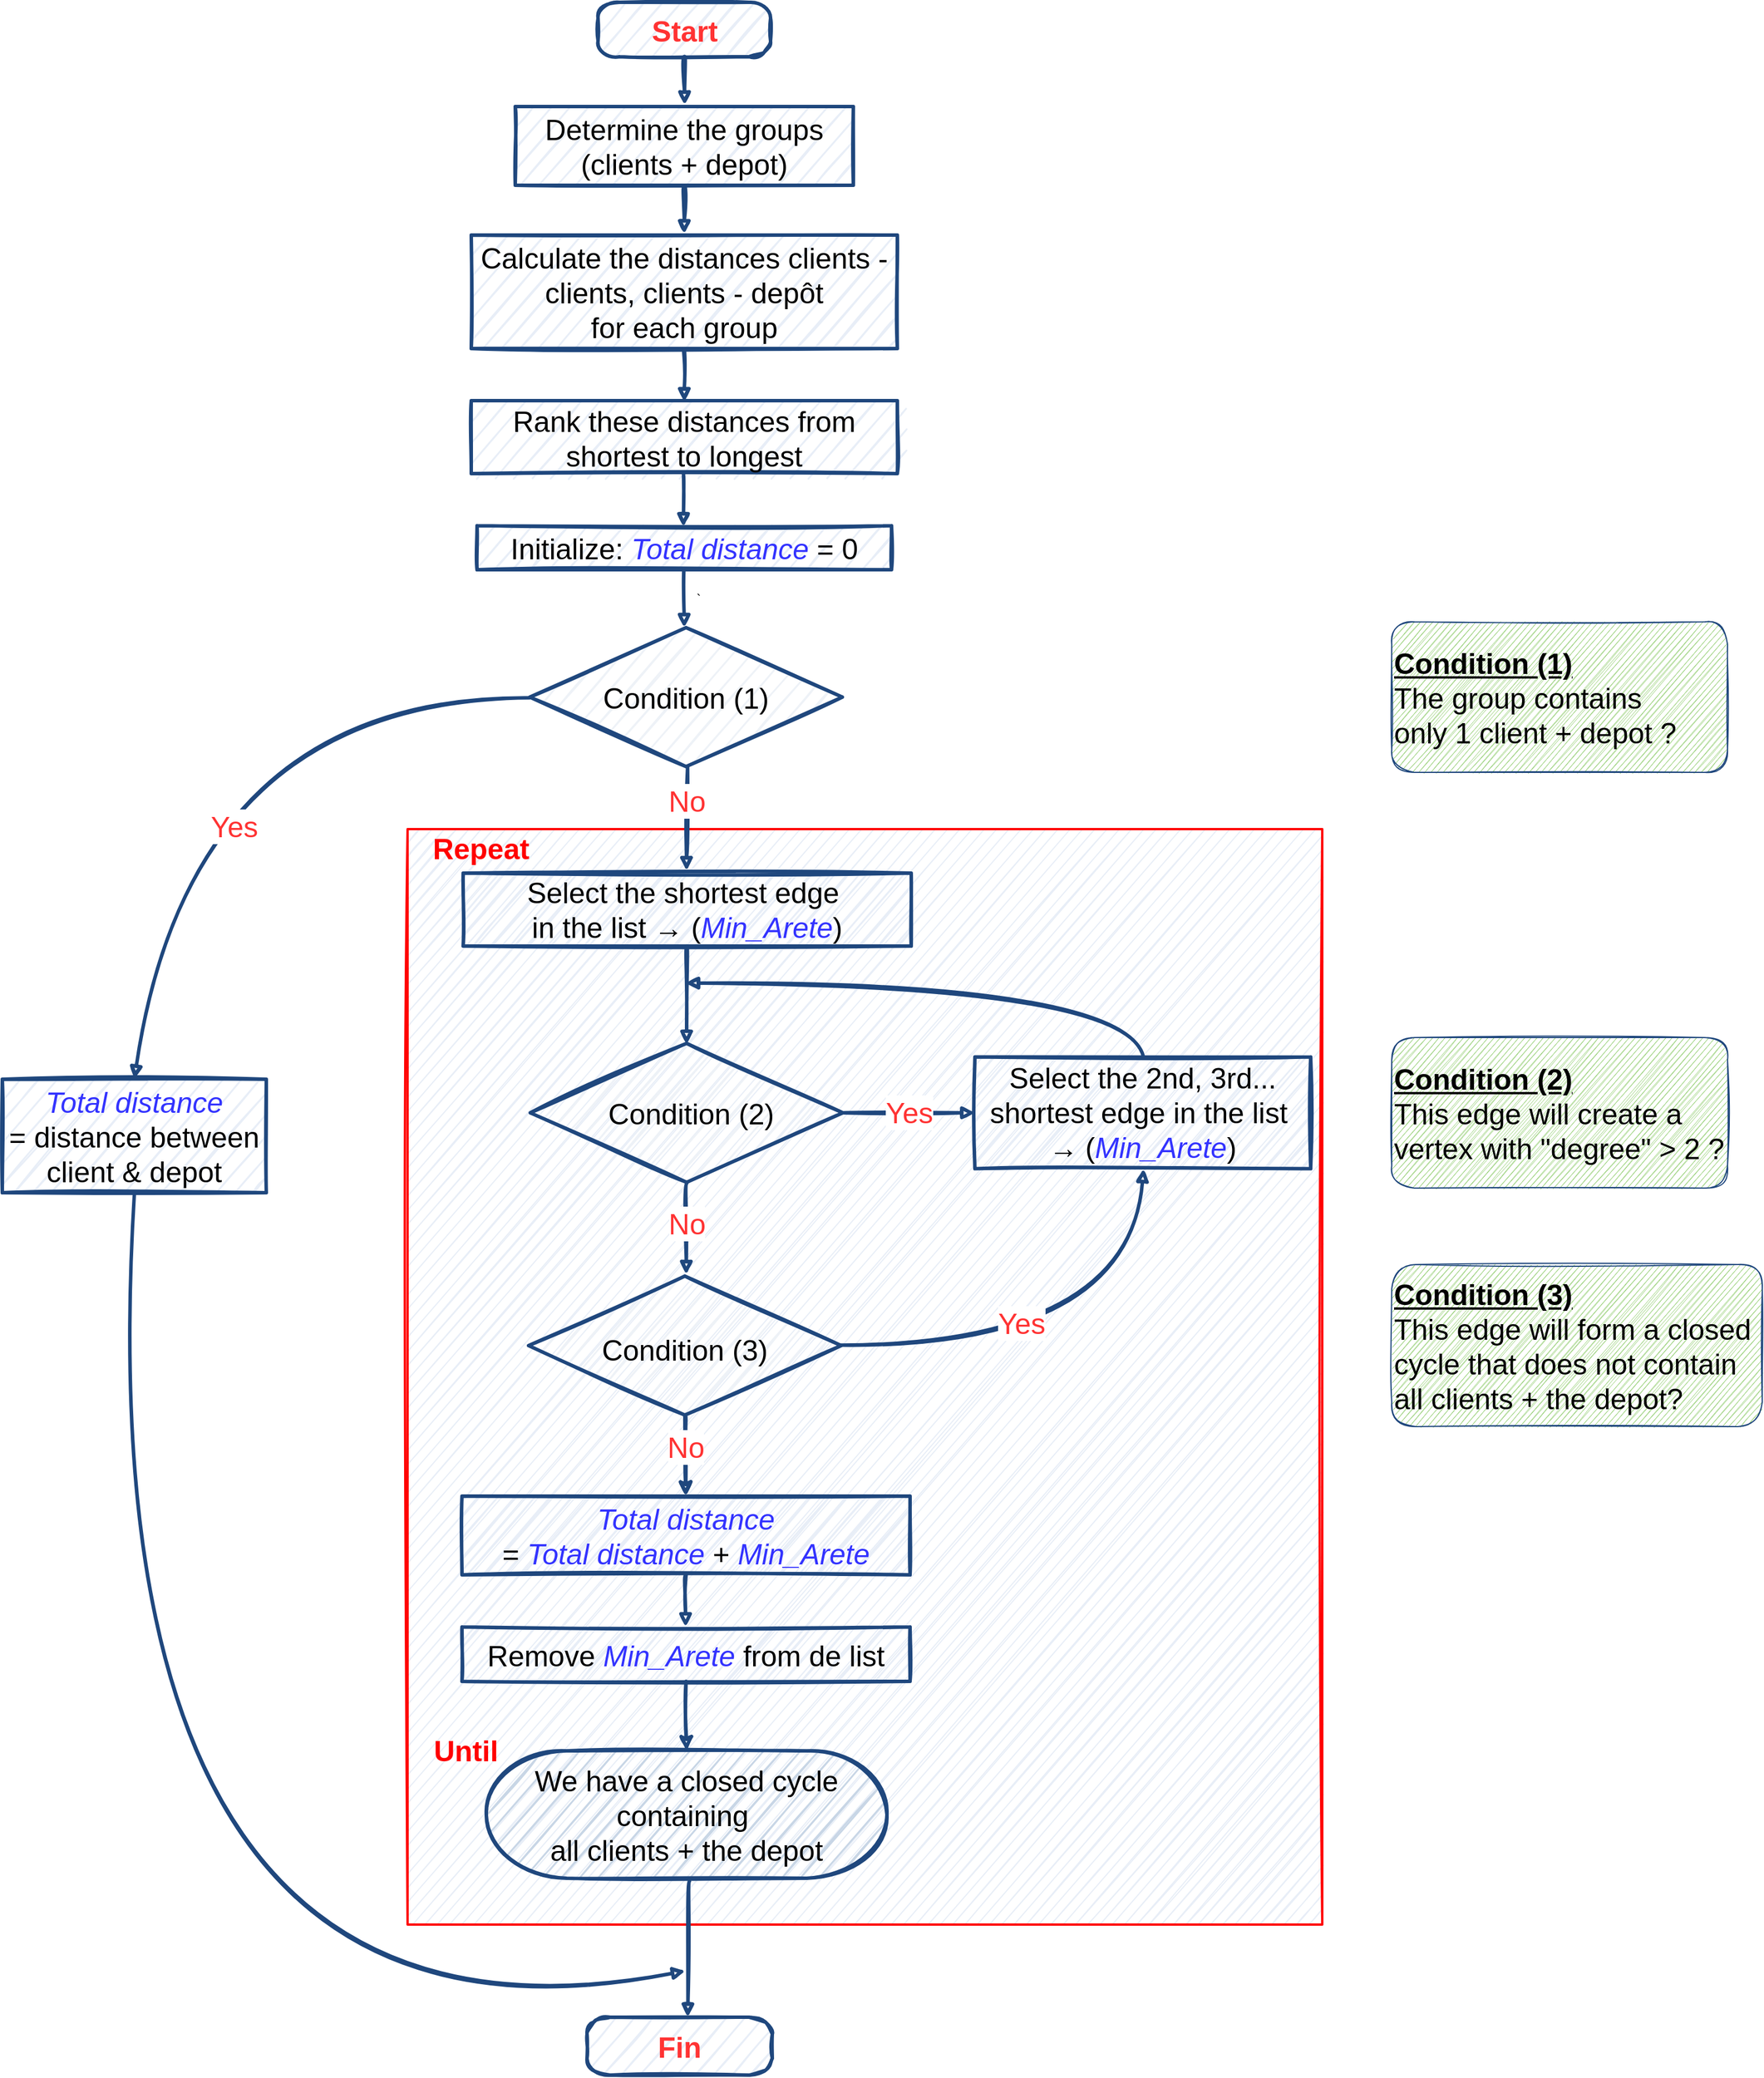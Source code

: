 <mxfile version="15.4.0" type="device"><diagram name="Page-1" id="Page-1"><mxGraphModel dx="2425" dy="911" grid="1" gridSize="10" guides="1" tooltips="1" connect="1" arrows="1" fold="1" page="1" pageScale="1" pageWidth="850" pageHeight="1100" math="0" shadow="0"><root><mxCell id="0"/><mxCell id="1" value="Flowchart" parent="0"/><mxCell id="3" style="vsdxID=37;fillColor=#e8eef7;gradientColor=none;shape=stencil(nZBLDoAgDERP0z3SIyjew0SURgSD+Lu9kMZoXLhwN9O+tukAlrNpJg1SzDH4QW/URgNYgZTkjA4UkwJUgGXng+6DX1zLfmoymdXo17xh5zmRJ6Q42BWCfc2oJfdAr+Yv+AP9Cb7OJ3H/2JG1HNGz/84klThPVCc=);strokeColor=#ff0000;strokeWidth=2;labelBackgroundColor=none;html=1;whiteSpace=wrap;sketch=1;rounded=1;" parent="1" vertex="1"><mxGeometry x="190" y="724" width="790" height="946" as="geometry"/></mxCell><mxCell id="4" value="&lt;font style=&quot;font-size: 25px ; font-family: &amp;#34;arial&amp;#34; ; direction: ltr ; letter-spacing: 0px ; line-height: 120% ; opacity: 1&quot;&gt;&lt;font color=&quot;#ff3333&quot;&gt;&lt;b&gt;Start&lt;/b&gt;&lt;/font&gt;&lt;br&gt;&lt;/font&gt;" style="verticalAlign=middle;align=center;vsdxID=1;fillColor=#e8eef7;gradientColor=none;shape=stencil(vVPJboMwEP0aH7G8iO2c5T+sxoAVF6PBSejfx2TcJkBopUrJbZY3yxv7EbnpG9VpIljvwR31xRx8Q+SWCGHaRoPxwSJyR+SmcqBrcKf2gH6nRuRofbrz2GHAuiKn6Vgk2BcGOGM3f49oBR8hBxHNBZUlwiHiRUGzDEPDtMN3x5xTHgGJGkyfgPPKG9diOoKtglonYVxSWVVPUv1F624Rjgta0+r12WG78lc66YJNOSGzuA97GxXxdPJ/iazc5Q1EVn7DGpGMz5iUlKfTDza/zM+rv57MX3oJxl1qlbEWlfqYn0szhFDWcncF);strokeColor=#1f477d;strokeWidth=3;labelBackgroundColor=none;html=1;whiteSpace=wrap;sketch=1;rounded=1;" parent="1" vertex="1"><mxGeometry x="354.5" y="10" width="149" height="47" as="geometry"/></mxCell><mxCell id="5" value="&lt;font style=&quot;font-size: 25px ; font-family: &amp;#34;arial&amp;#34; ; color: #000000 ; direction: ltr ; letter-spacing: 0px ; line-height: 120% ; opacity: 1&quot;&gt;Determine the groups (clients + depot)&lt;br&gt;&lt;/font&gt;" style="verticalAlign=middle;align=center;vsdxID=2;fillColor=#e8eef7;gradientColor=none;shape=stencil(nZBLDoAgDERP0z3SIyjew0SURgSD+Lu9kMZoXLhwN9O+tukAlrNpJg1SzDH4QW/URgNYgZTkjA4UkwJUgGXng+6DX1zLfmoymdXo17xh5zmRJ6Q42BWCfc2oJfdAr+Yv+AP9Cb7OJ3H/2JG1HNGz/84klThPVCc=);strokeColor=#1f477d;strokeWidth=3;labelBackgroundColor=none;html=1;whiteSpace=wrap;sketch=1;rounded=1;" parent="1" vertex="1"><mxGeometry x="283" y="100" width="292" height="68" as="geometry"/></mxCell><mxCell id="6" value="&lt;font style=&quot;font-size: 25px ; font-family: &amp;#34;arial&amp;#34; ; color: #000000 ; direction: ltr ; letter-spacing: 0px ; line-height: 120% ; opacity: 1&quot;&gt;Calculate the distances      clients - clients, clients - depôt &lt;br&gt;for each group&lt;br&gt;&lt;/font&gt;" style="verticalAlign=middle;align=center;vsdxID=6;fillColor=#e8eef7;gradientColor=none;shape=stencil(nZBLDoAgDERP0z3SIyjew0SURgSD+Lu9kMZoXLhwN9O+tukAlrNpJg1SzDH4QW/URgNYgZTkjA4UkwJUgGXng+6DX1zLfmoymdXo17xh5zmRJ6Q42BWCfc2oJfdAr+Yv+AP9Cb7OJ3H/2JG1HNGz/84klThPVCc=);strokeColor=#1f477d;strokeWidth=3;labelBackgroundColor=none;html=1;whiteSpace=wrap;sketch=1;rounded=1;" parent="1" vertex="1"><mxGeometry x="245" y="211" width="368" height="98" as="geometry"/></mxCell><mxCell id="7" value="&lt;font style=&quot;font-size: 25px ; font-family: &amp;#34;arial&amp;#34; ; color: #000000 ; direction: ltr ; letter-spacing: 0px ; line-height: 120% ; opacity: 1&quot;&gt;Rank these distances from shortest to longest&lt;br&gt;&lt;/font&gt;" style="verticalAlign=middle;align=center;vsdxID=4;fillColor=#E8EEF7;gradientColor=none;shape=stencil(nZBLDoAgDERP0z3SIyjew0SURgSD+Lu9kMZoXLhwN9O+tukAlrNpJg1SzDH4QW/URgNYgZTkjA4UkwJUgGXng+6DX1zLfmoymdXo17xh5zmRJ6Q42BWCfc2oJfdAr+Yv+AP9Cb7OJ3H/2JG1HNGz/84klThPVCc=);strokeColor=#1f477d;strokeWidth=3;labelBackgroundColor=none;html=1;whiteSpace=wrap;sketch=1;rounded=1;" parent="1" vertex="1"><mxGeometry x="245" y="354" width="368" height="63" as="geometry"/></mxCell><mxCell id="8" value="&lt;font style=&quot;font-size: 25px ; font-family: &amp;#34;arial&amp;#34; ; direction: ltr ; letter-spacing: 0px ; line-height: 120% ; opacity: 1&quot;&gt;&lt;font color=&quot;#ff3333&quot;&gt;&lt;b&gt;Fin&lt;/b&gt;&lt;/font&gt;&lt;br&gt;&lt;/font&gt;" style="verticalAlign=middle;align=center;vsdxID=5;fillColor=#E8EEF7;gradientColor=none;shape=stencil(vVPJboMwEP0aH7G8iO2c5T+sxoAVF6PBSejfx2TcJkBopUrJbZY3yxv7EbnpG9VpIljvwR31xRx8Q+SWCGHaRoPxwSJyR+SmcqBrcKf2gH6nRuRofbrz2GHAuiKn6Vgk2BcGOGM3f49oBR8hBxHNBZUlwiHiRUGzDEPDtMN3x5xTHgGJGkyfgPPKG9diOoKtglonYVxSWVVPUv1F624Rjgta0+r12WG78lc66YJNOSGzuA97GxXxdPJ/iazc5Q1EVn7DGpGMz5iUlKfTDza/zM+rv57MX3oJxl1qlbEWlfqYn0szhFDWcncF);strokeColor=#1f477d;strokeWidth=3;labelBackgroundColor=none;html=1;whiteSpace=wrap;sketch=1;rounded=1;" parent="1" vertex="1"><mxGeometry x="345" y="1750" width="160" height="50" as="geometry"/></mxCell><mxCell id="9" value="&lt;font style=&quot;font-size: 25px ; font-family: &amp;#34;arial&amp;#34; ; direction: ltr ; letter-spacing: 0px ; line-height: 120% ; opacity: 1&quot;&gt;Initialize: &lt;i&gt;&lt;font color=&quot;#3333ff&quot;&gt;Total distance&lt;/font&gt;&lt;/i&gt; = 0&lt;br&gt;&lt;/font&gt;" style="verticalAlign=middle;align=center;vsdxID=7;fillColor=#e8eef7;gradientColor=none;shape=stencil(nZBLDoAgDERP0z3SIyjew0SURgSD+Lu9kMZoXLhwN9O+tukAlrNpJg1SzDH4QW/URgNYgZTkjA4UkwJUgGXng+6DX1zLfmoymdXo17xh5zmRJ6Q42BWCfc2oJfdAr+Yv+AP9Cb7OJ3H/2JG1HNGz/84klThPVCc=);strokeColor=#1f477d;strokeWidth=3;labelBackgroundColor=none;html=1;whiteSpace=wrap;sketch=1;rounded=1;" parent="1" vertex="1"><mxGeometry x="250" y="462" width="358" height="38" as="geometry"/></mxCell><mxCell id="10" style="vsdxID=8;fillColor=#eef2f7;gradientColor=none;shape=stencil(UzV2Ls5ILEhVNTIoLinKz04tz0wpyVA1dlE1MsrMy0gtyiwBslSNXVWNndPyi1LTi/JL81Ig/IJEkEoQKze/DGRCBUSfAUiHkUElhGcK4bpBVOZk5iGpNEVVikeloQHZpsK0YlWLz1QgA+HFtMycHEgIIcujBwlQCBKcxq4A);strokeColor=#1f477d;strokeWidth=3;spacingTop=-1;spacingBottom=-1;spacingLeft=-1;spacingRight=-1;labelBackgroundColor=none;html=1;whiteSpace=wrap;sketch=1;rounded=1;" parent="1" vertex="1"><mxGeometry x="295.5" y="550" width="270" height="120" as="geometry"/></mxCell><mxCell id="11" value="&lt;p style=&quot;align:center;margin-left:0;margin-right:0;margin-top:0px;margin-bottom:0px;text-indent:0;valign:middle;direction:ltr;&quot;&gt;&lt;font style=&quot;font-size:25px;font-family:Arial;color:#000000;direction:ltr;letter-spacing:0px;line-height:120%;opacity:1&quot;&gt;Condition (1)&lt;/font&gt;&lt;font style=&quot;font-size:11px;font-family:Arial;color:#000000;direction:ltr;letter-spacing:0px;line-height:120%;opacity:1&quot;&gt;&lt;br/&gt;&lt;/font&gt;&lt;/p&gt;" style="text;vsdxID=8;fillColor=none;gradientColor=none;strokeColor=none;strokeWidth=3;spacingTop=-1;spacingBottom=-1;spacingLeft=-1;spacingRight=-1;labelBackgroundColor=none;html=1;whiteSpace=wrap;verticalAlign=middle;align=center;;html=1;sketch=1;rounded=1;" parent="10" vertex="1"><mxGeometry x="8.47" y="5.49" width="253.07" height="109.01" as="geometry"/></mxCell><mxCell id="12" value="&lt;p style=&quot;margin-left: 0 ; margin-right: 0 ; margin-top: 0px ; margin-bottom: 0px ; text-indent: 0 ; direction: ltr&quot;&gt;&lt;font style=&quot;font-size: 25px ; font-family: &amp;#34;arial&amp;#34; ; color: #000000 ; direction: ltr ; letter-spacing: 0px ; line-height: 120% ; opacity: 1&quot;&gt;Select the shortest edge&amp;nbsp;&lt;/font&gt;&lt;/p&gt;&lt;p style=&quot;margin-left: 0 ; margin-right: 0 ; margin-top: 0px ; margin-bottom: 0px ; text-indent: 0 ; direction: ltr&quot;&gt;&lt;font style=&quot;font-size: 25px ; font-family: &amp;#34;arial&amp;#34; ; color: #000000 ; direction: ltr ; letter-spacing: 0px ; line-height: 120% ; opacity: 1&quot;&gt;in the list&amp;nbsp;&lt;/font&gt;&lt;font style=&quot;font-size: 25px ; font-family: &amp;#34;times new roman&amp;#34; ; color: #000000 ; direction: ltr ; letter-spacing: 0px ; line-height: 120% ; opacity: 1&quot;&gt;→&lt;/font&gt;&lt;font style=&quot;font-size: 25px ; font-family: &amp;#34;arial&amp;#34; ; direction: ltr ; letter-spacing: 0px ; line-height: 120% ; opacity: 1&quot;&gt; (&lt;i&gt;&lt;font color=&quot;#3333ff&quot;&gt;Min_Arete&lt;/font&gt;&lt;/i&gt;)&lt;br&gt;&lt;/font&gt;&lt;/p&gt;" style="verticalAlign=middle;align=center;vsdxID=9;fillColor=#e8eef7;gradientColor=none;shape=stencil(nZBLDoAgDERP0z3SIyjew0SURgSD+Lu9kMZoXLhwN9O+tukAlrNpJg1SzDH4QW/URgNYgZTkjA4UkwJUgGXng+6DX1zLfmoymdXo17xh5zmRJ6Q42BWCfc2oJfdAr+Yv+AP9Cb7OJ3H/2JG1HNGz/84klThPVCc=);strokeColor=#1f477d;strokeWidth=3;labelBackgroundColor=none;html=1;whiteSpace=wrap;sketch=1;rounded=1;" parent="1" vertex="1"><mxGeometry x="238" y="762" width="387" height="63" as="geometry"/></mxCell><mxCell id="13" value="&lt;font style=&quot;font-size: 25px ; font-family: &amp;#34;arial&amp;#34; ; direction: ltr ; letter-spacing: 0px ; line-height: 120% ; opacity: 1&quot;&gt;&lt;i&gt;&lt;font color=&quot;#3333ff&quot;&gt;Total distance&lt;/font&gt;&lt;/i&gt;&lt;br&gt;= distance between&lt;br&gt;client &amp;amp; depot&lt;br&gt;&lt;/font&gt;" style="verticalAlign=middle;align=center;vsdxID=11;fillColor=#e8eef7;gradientColor=none;shape=stencil(nZBLDoAgDERP0z3SIyjew0SURgSD+Lu9kMZoXLhwN9O+tukAlrNpJg1SzDH4QW/URgNYgZTkjA4UkwJUgGXng+6DX1zLfmoymdXo17xh5zmRJ6Q42BWCfc2oJfdAr+Yv+AP9Cb7OJ3H/2JG1HNGz/84klThPVCc=);strokeColor=#1f477d;strokeWidth=3;labelBackgroundColor=none;html=1;whiteSpace=wrap;sketch=1;rounded=1;" parent="1" vertex="1"><mxGeometry x="-160" y="940" width="228" height="98" as="geometry"/></mxCell><mxCell id="18" value="&lt;font style=&quot;font-size: 25px ; font-family: &amp;#34;arial&amp;#34; ; direction: ltr ; letter-spacing: 0px ; line-height: 120% ; opacity: 1&quot;&gt;&lt;font color=&quot;#3333ff&quot;&gt;&lt;i&gt;Total distance&lt;/i&gt;&lt;/font&gt;&lt;br&gt;= &lt;font color=&quot;#3333ff&quot;&gt;&lt;i&gt;Total distance&lt;/i&gt;&lt;/font&gt;&amp;nbsp;+ &lt;font color=&quot;#3333ff&quot;&gt;&lt;i&gt;Min_Arete&lt;/i&gt;&lt;/font&gt;&lt;br&gt;&lt;/font&gt;" style="verticalAlign=middle;align=center;vsdxID=14;fillColor=#e8eef7;gradientColor=none;shape=stencil(nZBLDoAgDERP0z3SIyjew0SURgSD+Lu9kMZoXLhwN9O+tukAlrNpJg1SzDH4QW/URgNYgZTkjA4UkwJUgGXng+6DX1zLfmoymdXo17xh5zmRJ6Q42BWCfc2oJfdAr+Yv+AP9Cb7OJ3H/2JG1HNGz/84klThPVCc=);strokeColor=#1f477d;strokeWidth=3;labelBackgroundColor=none;html=1;whiteSpace=wrap;sketch=1;rounded=1;" parent="1" vertex="1"><mxGeometry x="237" y="1300" width="387" height="68" as="geometry"/></mxCell><mxCell id="19" value="&lt;font style=&quot;direction: ltr ; line-height: 120% ; opacity: 1 ; font-size: 25px&quot; face=&quot;arial&quot;&gt;&lt;div&gt;We have a closed cycle containing&amp;nbsp;&lt;/div&gt;&lt;div&gt;all clients&amp;nbsp;&lt;span&gt;+ the depot&lt;/span&gt;&lt;/div&gt;&lt;/font&gt;" style="verticalAlign=middle;align=center;vsdxID=15;fillColor=#c8d6e6;gradientColor=none;shape=stencil(tVLRDsIgDPwaHkkQYuL7nP9BXLc1IiwF3fb3Qphxm9MHE996ves1R2Gq8K3ugEnhA7kL9FiFlqkjkxJtC4QhVkyVTBW1I2jI3WyVcaeTMlVXd08OQ56TIo1IMWa4ExmfstagnWkPX7WazpGjlS9N4v2Et62eJNcDek4u6IDOLjijqQEel/Da6GZB+R6ge2tvRpBbe38J8OHd/hIhFq/z1WhMvv6cX587tvJXUeUD);strokeColor=#1f477d;strokeWidth=3;spacingTop=-1;spacingBottom=-1;spacingLeft=-1;spacingRight=-1;labelBackgroundColor=none;html=1;whiteSpace=wrap;sketch=1;rounded=1;" parent="1" vertex="1"><mxGeometry x="258" y="1520" width="346" height="110" as="geometry"/></mxCell><mxCell id="20" value="&lt;p style=&quot;margin-left: 0 ; margin-right: 0 ; margin-top: 0px ; margin-bottom: 0px ; text-indent: 0 ; direction: ltr&quot;&gt;&lt;font style=&quot;font-size: 25px ; font-family: &amp;#34;arial&amp;#34; ; color: #000000 ; direction: ltr ; letter-spacing: 0px ; line-height: 120% ; opacity: 1&quot;&gt;Select the 2nd, 3rd... shortest edge in the list&amp;nbsp;&lt;/font&gt;&lt;/p&gt;&lt;p style=&quot;margin-left: 0 ; margin-right: 0 ; margin-top: 0px ; margin-bottom: 0px ; text-indent: 0 ; direction: ltr&quot;&gt;&lt;font style=&quot;font-size: 25px ; font-family: &amp;#34;times new roman&amp;#34; ; color: #000000 ; direction: ltr ; letter-spacing: 0px ; line-height: 120% ; opacity: 1&quot;&gt;→ &lt;/font&gt;&lt;font style=&quot;font-size: 25px ; font-family: &amp;#34;arial&amp;#34; ; color: #000000 ; direction: ltr ; letter-spacing: 0px ; line-height: 120% ; opacity: 1&quot;&gt;(&lt;/font&gt;&lt;font style=&quot;font-size: 25px ; font-family: &amp;#34;arial&amp;#34; ; direction: ltr ; letter-spacing: 0px ; line-height: 120% ; opacity: 1&quot; color=&quot;#3333ff&quot;&gt;&lt;i&gt;Min_Arete&lt;/i&gt;&lt;/font&gt;&lt;font style=&quot;font-size: 25px ; font-family: &amp;#34;arial&amp;#34; ; color: #000000 ; direction: ltr ; letter-spacing: 0px ; line-height: 120% ; opacity: 1&quot;&gt;)&lt;br&gt;&lt;/font&gt;&lt;/p&gt;" style="verticalAlign=middle;align=center;vsdxID=16;fillColor=#e8eef7;gradientColor=none;shape=stencil(nZBLDoAgDERP0z3SIyjew0SURgSD+Lu9kMZoXLhwN9O+tukAlrNpJg1SzDH4QW/URgNYgZTkjA4UkwJUgGXng+6DX1zLfmoymdXo17xh5zmRJ6Q42BWCfc2oJfdAr+Yv+AP9Cb7OJ3H/2JG1HNGz/84klThPVCc=);strokeColor=#1f477d;strokeWidth=3;labelBackgroundColor=none;html=1;whiteSpace=wrap;sketch=1;rounded=1;" parent="1" vertex="1"><mxGeometry x="680" y="920.75" width="290" height="96.5" as="geometry"/></mxCell><mxCell id="tVtexayBFPGuS9CjCAJ--62" value="" style="edgeStyle=orthogonalEdgeStyle;orthogonalLoop=1;jettySize=auto;html=1;strokeWidth=3;strokeColor=#1F477D;sketch=1;curved=1;" edge="1" parent="1" source="21" target="19"><mxGeometry relative="1" as="geometry"/></mxCell><mxCell id="21" value="&lt;p style=&quot;margin-left: 0 ; margin-right: 0 ; margin-top: 0px ; margin-bottom: 0px ; text-indent: 0 ; direction: ltr&quot;&gt;&lt;font style=&quot;font-size: 25px ; font-family: &amp;#34;arial&amp;#34; ; direction: ltr ; letter-spacing: 0px ; line-height: 120% ; opacity: 1&quot;&gt;Remove &lt;i&gt;&lt;font color=&quot;#3333ff&quot;&gt;Min_Arete&lt;/font&gt;&lt;/i&gt; from de list&lt;br&gt;&lt;/font&gt;&lt;/p&gt;" style="verticalAlign=middle;align=center;vsdxID=34;fillColor=#e8eef7;gradientColor=none;shape=stencil(nZBLDoAgDERP0z3SIyjew0SURgSD+Lu9kMZoXLhwN9O+tukAlrNpJg1SzDH4QW/URgNYgZTkjA4UkwJUgGXng+6DX1zLfmoymdXo17xh5zmRJ6Q42BWCfc2oJfdAr+Yv+AP9Cb7OJ3H/2JG1HNGz/84klThPVCc=);strokeColor=#1f477d;strokeWidth=3;labelBackgroundColor=none;html=1;whiteSpace=wrap;sketch=1;rounded=1;" parent="1" vertex="1"><mxGeometry x="237" y="1413" width="387" height="47" as="geometry"/></mxCell><mxCell id="22" value="&lt;font style=&quot;font-size:25px;font-family:Arial;color:#ff0000;direction:ltr;letter-spacing:0px;line-height:120%;opacity:1&quot;&gt;&lt;b&gt;Repeat&lt;br/&gt;&lt;/b&gt;&lt;/font&gt;" style="verticalAlign=middle;align=center;vsdxID=38;fillColor=none;gradientColor=none;shape=stencil(nZBLDoAgDERP0z3SIyjew0SURgSD+Lu9kMZoXLhwN9O+tukAlrNpJg1SzDH4QW/URgNYgZTkjA4UkwJUgGXng+6DX1zLfmoymdXo17xh5zmRJ6Q42BWCfc2oJfdAr+Yv+AP9Cb7OJ3H/2JG1HNGz/84klThPVCc=);strokeColor=none;labelBackgroundColor=none;html=1;whiteSpace=wrap;sketch=1;rounded=1;" parent="1" vertex="1"><mxGeometry x="190" y="724" width="127" height="31" as="geometry"/></mxCell><mxCell id="23" value="&lt;p style=&quot;align:center;margin-left:0;margin-right:0;margin-top:0px;margin-bottom:0px;text-indent:0;valign:middle;direction:ltr;&quot;&gt;&lt;font style=&quot;font-size:25px;font-family:Arial;color:#ff0000;direction:ltr;letter-spacing:0px;line-height:120%;opacity:1&quot;&gt;&lt;b&gt;Until&lt;/b&gt;&lt;/font&gt;&lt;font style=&quot;font-size:16px;font-family:Arial;color:#000000;direction:ltr;letter-spacing:0px;line-height:120%;opacity:1&quot;&gt;&lt;br/&gt;&lt;/font&gt;&lt;/p&gt;" style="verticalAlign=middle;align=center;vsdxID=39;fillColor=none;gradientColor=none;shape=stencil(nZBLDoAgDERP0z3SIyjew0SURgSD+Lu9kMZoXLhwN9O+tukAlrNpJg1SzDH4QW/URgNYgZTkjA4UkwJUgGXng+6DX1zLfmoymdXo17xh5zmRJ6Q42BWCfc2oJfdAr+Yv+AP9Cb7OJ3H/2JG1HNGz/84klThPVCc=);strokeColor=none;labelBackgroundColor=none;html=1;whiteSpace=wrap;sketch=1;rounded=1;" parent="1" vertex="1"><mxGeometry x="190" y="1500" width="101" height="38" as="geometry"/></mxCell><mxCell id="37" style="vsdxID=31;edgeStyle=none;startArrow=none;endArrow=block;startSize=5;endSize=5;strokeWidth=3;strokeColor=#1f477d;spacingTop=0;spacingBottom=0;spacingLeft=0;spacingRight=0;verticalAlign=middle;html=1;labelBackgroundColor=#ffffff;exitX=0.502;exitY=0;exitDx=0;exitDy=0;exitPerimeter=0;sketch=1;curved=1;" parent="1" source="20" edge="1"><mxGeometry relative="1" as="geometry"><mxPoint x="-1" as="offset"/><Array as="points"><mxPoint x="814" y="857"/></Array><mxPoint x="430" y="857" as="targetPoint"/></mxGeometry></mxCell><mxCell id="44" style="vsdxID=24;edgeStyle=none;startArrow=none;endArrow=block;startSize=5;endSize=5;strokeWidth=3;strokeColor=#1f477d;spacingTop=0;spacingBottom=0;spacingLeft=0;spacingRight=0;verticalAlign=middle;html=1;labelBackgroundColor=#ffffff;exitX=0.5;exitY=1.016;exitDx=0;exitDy=0;exitPerimeter=0;sketch=1;curved=1;" parent="1" source="13" edge="1"><mxGeometry relative="1" as="geometry"><mxPoint y="-1" as="offset"/><Array as="points"><mxPoint x="-90" y="1810"/></Array><mxPoint x="430" y="1710" as="targetPoint"/></mxGeometry></mxCell><mxCell id="48" value="&lt;font style=&quot;font-size: 25px ; font-family: &amp;#34;arial&amp;#34; ; direction: ltr ; letter-spacing: 0px ; line-height: 120% ; opacity: 1&quot;&gt;&lt;font color=&quot;#ff3333&quot;&gt;Yes&lt;/font&gt;&lt;br&gt;&lt;/font&gt;" style="vsdxID=30;edgeStyle=none;startArrow=none;endArrow=block;startSize=5;endSize=5;strokeWidth=3;strokeColor=#1f477d;spacingTop=0;spacingBottom=0;spacingLeft=0;spacingRight=0;verticalAlign=middle;html=1;labelBackgroundColor=#ffffff;align=center;exitX=1;exitY=0.5;exitDx=0;exitDy=0;sketch=1;curved=1;" parent="1" source="tVtexayBFPGuS9CjCAJ--57" target="20" edge="1"><mxGeometry relative="1" as="geometry"><mxPoint y="-1" as="offset"/><Array as="points"><mxPoint x="590" y="969"/></Array><mxPoint x="536" y="1123" as="sourcePoint"/><mxPoint x="590" y="1103" as="targetPoint"/></mxGeometry></mxCell><mxCell id="tVtexayBFPGuS9CjCAJ--54" style="vsdxID=19;edgeStyle=none;startArrow=none;endArrow=block;startSize=5;endSize=5;strokeWidth=3;strokeColor=#1f477d;spacingTop=0;spacingBottom=0;spacingLeft=0;spacingRight=0;verticalAlign=middle;html=1;labelBackgroundColor=#ffffff;entryX=0.5;entryY=0;entryDx=0;entryDy=0;entryPerimeter=0;sketch=1;curved=1;" edge="1" parent="1"><mxGeometry relative="1" as="geometry"><mxPoint x="12" as="offset"/><Array as="points"/><mxPoint x="428.33" y="418" as="sourcePoint"/><mxPoint x="428.33" y="463" as="targetPoint"/></mxGeometry></mxCell><mxCell id="tVtexayBFPGuS9CjCAJ--55" value="`" style="vsdxID=19;edgeStyle=none;startArrow=none;endArrow=block;startSize=5;endSize=5;strokeWidth=3;strokeColor=#1f477d;spacingTop=0;spacingBottom=0;spacingLeft=0;spacingRight=0;verticalAlign=middle;html=1;labelBackgroundColor=#ffffff;exitX=0.5;exitY=1;exitDx=0;exitDy=0;exitPerimeter=0;sketch=1;curved=1;" edge="1" parent="1"><mxGeometry relative="1" as="geometry"><mxPoint x="12" as="offset"/><Array as="points"/><mxPoint x="428.83" y="500" as="sourcePoint"/><mxPoint x="428.91" y="550" as="targetPoint"/></mxGeometry></mxCell><mxCell id="49" value="&lt;p style=&quot;margin-left: 0 ; margin-right: 0 ; margin-top: 0px ; margin-bottom: 0px ; text-indent: 0 ; direction: ltr&quot;&gt;&lt;font style=&quot;font-size: 25px ; font-family: &amp;#34;arial&amp;#34; ; direction: ltr ; letter-spacing: 0px ; line-height: 120% ; opacity: 1&quot; color=&quot;#ff3333&quot;&gt;No&lt;/font&gt;&lt;font style=&quot;font-size: 11px ; font-family: &amp;#34;arial&amp;#34; ; color: #000000 ; direction: ltr ; letter-spacing: 0px ; line-height: 120% ; opacity: 1&quot;&gt;&lt;br&gt;&lt;/font&gt;&lt;/p&gt;" style="vsdxID=23;edgeStyle=none;startArrow=none;endArrow=block;startSize=5;endSize=5;strokeWidth=3;strokeColor=#1f477d;spacingTop=0;spacingBottom=0;spacingLeft=0;spacingRight=0;verticalAlign=middle;html=1;labelBackgroundColor=#ffffff;align=center;exitX=0.498;exitY=1.011;exitDx=0;exitDy=0;exitPerimeter=0;sketch=1;curved=1;" parent="1" edge="1"><mxGeometry x="-0.333" relative="1" as="geometry"><mxPoint y="-1" as="offset"/><Array as="points"><mxPoint x="430.83" y="739"/></Array><mxPoint x="431.85" y="670" as="sourcePoint"/><mxPoint x="431" y="760" as="targetPoint"/></mxGeometry></mxCell><mxCell id="tVtexayBFPGuS9CjCAJ--56" style="vsdxID=8;fillColor=#eef2f7;gradientColor=none;shape=stencil(UzV2Ls5ILEhVNTIoLinKz04tz0wpyVA1dlE1MsrMy0gtyiwBslSNXVWNndPyi1LTi/JL81Ig/IJEkEoQKze/DGRCBUSfAUiHkUElhGcK4bpBVOZk5iGpNEVVikeloQHZpsK0YlWLz1QgA+HFtMycHEgIIcujBwlQCBKcxq4A);strokeColor=#1f477d;strokeWidth=3;spacingTop=-1;spacingBottom=-1;spacingLeft=-1;spacingRight=-1;labelBackgroundColor=none;html=1;whiteSpace=wrap;sketch=1;rounded=1;" vertex="1" parent="1"><mxGeometry x="296" y="909" width="270" height="120" as="geometry"/></mxCell><mxCell id="tVtexayBFPGuS9CjCAJ--57" value="&lt;p style=&quot;margin-left: 0 ; margin-right: 0 ; margin-top: 0px ; margin-bottom: 0px ; text-indent: 0 ; direction: ltr&quot;&gt;&lt;font style=&quot;font-size: 25px ; font-family: &amp;#34;arial&amp;#34; ; color: #000000 ; direction: ltr ; letter-spacing: 0px ; line-height: 120% ; opacity: 1&quot;&gt;Condition (2)&lt;/font&gt;&lt;font style=&quot;font-size: 11px ; font-family: &amp;#34;arial&amp;#34; ; color: #000000 ; direction: ltr ; letter-spacing: 0px ; line-height: 120% ; opacity: 1&quot;&gt;&lt;br&gt;&lt;/font&gt;&lt;/p&gt;" style="text;vsdxID=8;fillColor=none;gradientColor=none;strokeColor=none;strokeWidth=3;spacingTop=-1;spacingBottom=-1;spacingLeft=-1;spacingRight=-1;labelBackgroundColor=none;html=1;whiteSpace=wrap;verticalAlign=middle;align=center;;html=1;sketch=1;rounded=1;" vertex="1" parent="tVtexayBFPGuS9CjCAJ--56"><mxGeometry x="8.47" y="5.49" width="261.53" height="109.01" as="geometry"/></mxCell><mxCell id="tVtexayBFPGuS9CjCAJ--58" style="vsdxID=8;fillColor=#eef2f7;gradientColor=none;shape=stencil(UzV2Ls5ILEhVNTIoLinKz04tz0wpyVA1dlE1MsrMy0gtyiwBslSNXVWNndPyi1LTi/JL81Ig/IJEkEoQKze/DGRCBUSfAUiHkUElhGcK4bpBVOZk5iGpNEVVikeloQHZpsK0YlWLz1QgA+HFtMycHEgIIcujBwlQCBKcxq4A);strokeColor=#1f477d;strokeWidth=3;spacingTop=-1;spacingBottom=-1;spacingLeft=-1;spacingRight=-1;labelBackgroundColor=none;html=1;whiteSpace=wrap;sketch=1;rounded=1;" vertex="1" parent="1"><mxGeometry x="294.5" y="1110" width="270" height="120" as="geometry"/></mxCell><mxCell id="tVtexayBFPGuS9CjCAJ--59" value="&lt;p style=&quot;margin-left: 0 ; margin-right: 0 ; margin-top: 0px ; margin-bottom: 0px ; text-indent: 0 ; direction: ltr&quot;&gt;&lt;font style=&quot;font-size: 25px ; font-family: &amp;#34;arial&amp;#34; ; color: #000000 ; direction: ltr ; letter-spacing: 0px ; line-height: 120% ; opacity: 1&quot;&gt;Condition (3)&lt;/font&gt;&lt;font style=&quot;font-size: 11px ; font-family: &amp;#34;arial&amp;#34; ; color: #000000 ; direction: ltr ; letter-spacing: 0px ; line-height: 120% ; opacity: 1&quot;&gt;&lt;br&gt;&lt;/font&gt;&lt;/p&gt;" style="text;vsdxID=8;fillColor=none;gradientColor=none;strokeColor=none;strokeWidth=3;spacingTop=-1;spacingBottom=-1;spacingLeft=-1;spacingRight=-1;labelBackgroundColor=none;html=1;whiteSpace=wrap;verticalAlign=middle;align=center;;html=1;sketch=1;rounded=1;" vertex="1" parent="tVtexayBFPGuS9CjCAJ--58"><mxGeometry x="8.47" y="5.49" width="253.07" height="114.51" as="geometry"/></mxCell><mxCell id="tVtexayBFPGuS9CjCAJ--63" value="" style="edgeStyle=orthogonalEdgeStyle;orthogonalLoop=1;jettySize=auto;html=1;strokeColor=#1F477D;strokeWidth=3;sketch=1;curved=1;" edge="1" parent="1" source="tVtexayBFPGuS9CjCAJ--59" target="18"><mxGeometry relative="1" as="geometry"/></mxCell><UserObject label="&lt;font style=&quot;letter-spacing: 0px ; font-size: 25px ; font-family: &amp;#34;arial&amp;#34; ; direction: ltr ; line-height: 30px ; opacity: 1&quot;&gt;&lt;u&gt;&lt;b&gt;Condition (1)&lt;/b&gt;&lt;/u&gt;&lt;/font&gt;&lt;font style=&quot;letter-spacing: 0px ; font-size: 25px ; font-family: &amp;#34;arial&amp;#34; ; direction: ltr ; line-height: 30px ; opacity: 1&quot;&gt;&amp;nbsp;&lt;br&gt;&lt;div&gt;&lt;span style=&quot;letter-spacing: 0px&quot;&gt;The group contains&amp;nbsp;&lt;/span&gt;&lt;/div&gt;&lt;div&gt;&lt;span style=&quot;letter-spacing: 0px&quot;&gt;only 1 client + depot ?&lt;/span&gt;&lt;/div&gt;&lt;/font&gt;" placeholders="1" name="Variable" id="tVtexayBFPGuS9CjCAJ--85"><mxCell style="text;html=1;strokeColor=#1F477D;fillColor=#97D077;align=left;verticalAlign=middle;whiteSpace=wrap;overflow=hidden;rounded=1;sketch=1;labelBorderColor=none;shadow=0;glass=0;" vertex="1" parent="1"><mxGeometry x="1040" y="545" width="290" height="130" as="geometry"/></mxCell></UserObject><UserObject label="&lt;u style=&quot;font-size: 25px&quot;&gt;&lt;b&gt;Condition (2)&lt;/b&gt;&lt;/u&gt;&lt;br style=&quot;font-size: 25px&quot;&gt;&lt;span style=&quot;font-size: 25px&quot;&gt;This edge will create a vertex with &quot;degree&quot; &amp;gt; 2 ?&lt;/span&gt;" placeholders="1" name="Variable" id="tVtexayBFPGuS9CjCAJ--89"><mxCell style="text;html=1;strokeColor=#1F477D;fillColor=#97D077;align=left;verticalAlign=middle;whiteSpace=wrap;overflow=hidden;rounded=1;sketch=1;labelBorderColor=none;shadow=0;glass=0;" vertex="1" parent="1"><mxGeometry x="1040" y="904" width="290" height="130" as="geometry"/></mxCell></UserObject><UserObject label="&lt;u style=&quot;font-size: 25px&quot;&gt;&lt;b&gt;Condition (3)&lt;/b&gt;&lt;/u&gt;&lt;br style=&quot;font-size: 25px&quot;&gt;&lt;span style=&quot;font-size: 25px&quot;&gt;This edge will form a closed cycle that does not contain all clients + the depot?&lt;/span&gt;" placeholders="1" name="Variable" id="tVtexayBFPGuS9CjCAJ--90"><mxCell style="text;html=1;strokeColor=#1F477D;fillColor=#97D077;align=left;verticalAlign=middle;whiteSpace=wrap;overflow=hidden;rounded=1;sketch=1;labelBorderColor=none;shadow=0;glass=0;" vertex="1" parent="1"><mxGeometry x="1040" y="1100" width="320" height="140" as="geometry"/></mxCell></UserObject><mxCell id="2" value="Connector" parent="0"/><mxCell id="34" style="vsdxID=33;edgeStyle=none;startArrow=none;endArrow=block;startSize=5;endSize=5;strokeWidth=3;strokeColor=#1f477d;spacingTop=0;spacingBottom=0;spacingLeft=0;spacingRight=0;verticalAlign=middle;html=1;labelBackgroundColor=#ffffff;sketch=1;curved=1;exitX=0.507;exitY=1.024;exitDx=0;exitDy=0;exitPerimeter=0;" parent="2" source="19" edge="1"><mxGeometry relative="1" as="geometry"><mxPoint x="12" y="-1" as="offset"/><Array as="points"/><mxPoint x="432" y="1650" as="sourcePoint"/><mxPoint x="432" y="1750" as="targetPoint"/></mxGeometry></mxCell><mxCell id="35" style="vsdxID=32;edgeStyle=none;startArrow=none;endArrow=block;startSize=5;endSize=5;strokeWidth=3;strokeColor=#1F477D;spacingTop=0;spacingBottom=0;spacingLeft=0;spacingRight=0;verticalAlign=middle;html=1;labelBackgroundColor=#ffffff;exitX=0.499;exitY=1;exitDx=0;exitDy=0;exitPerimeter=0;entryX=0.499;entryY=0;entryDx=0;entryDy=0;entryPerimeter=0;sketch=1;curved=1;" parent="2" source="18" target="21" edge="1"><mxGeometry relative="1" as="geometry"><mxPoint x="12" as="offset"/><Array as="points"/></mxGeometry></mxCell><mxCell id="36" style="sketch=1;rounded=1;" parent="2" vertex="1"><mxGeometry x="433" y="857" as="geometry"/></mxCell><mxCell id="38" value="&lt;p style=&quot;margin-left: 0 ; margin-right: 0 ; margin-top: 0px ; margin-bottom: 0px ; text-indent: 0 ; direction: ltr&quot;&gt;&lt;font color=&quot;#ff3333&quot; face=&quot;arial&quot;&gt;&lt;span style=&quot;font-size: 25px&quot;&gt;Yes&lt;/span&gt;&lt;/font&gt;&lt;/p&gt;" style="vsdxID=29;edgeStyle=none;startArrow=none;endArrow=block;startSize=5;endSize=5;strokeWidth=3;strokeColor=#1f477d;spacingTop=0;spacingBottom=0;spacingLeft=0;spacingRight=0;verticalAlign=middle;html=1;labelBackgroundColor=#ffffff;align=center;exitX=0.997;exitY=0.497;exitDx=0;exitDy=0;exitPerimeter=0;entryX=0.502;entryY=1;entryDx=0;entryDy=0;entryPerimeter=0;sketch=1;curved=1;" parent="2" source="tVtexayBFPGuS9CjCAJ--58" target="20" edge="1"><mxGeometry x="-0.226" y="20" relative="1" as="geometry"><mxPoint as="offset"/><Array as="points"><mxPoint x="814" y="1170"/></Array><mxPoint x="533" y="1073" as="sourcePoint"/></mxGeometry></mxCell><mxCell id="39" value="&lt;p style=&quot;margin-left: 0 ; margin-right: 0 ; margin-top: 0px ; margin-bottom: 0px ; text-indent: 0 ; direction: ltr&quot;&gt;&lt;font style=&quot;font-size: 25px ; font-family: &amp;#34;arial&amp;#34; ; direction: ltr ; letter-spacing: 0px ; line-height: 120% ; opacity: 1&quot; color=&quot;#ff3333&quot;&gt;No&lt;/font&gt;&lt;font style=&quot;font-size: 11px ; font-family: &amp;#34;arial&amp;#34; ; color: #000000 ; direction: ltr ; letter-spacing: 0px ; line-height: 120% ; opacity: 1&quot;&gt;&lt;br&gt;&lt;/font&gt;&lt;/p&gt;" style="vsdxID=28;edgeStyle=none;startArrow=none;endArrow=block;startSize=5;endSize=5;strokeWidth=3;strokeColor=#1f477d;spacingTop=0;spacingBottom=0;spacingLeft=0;spacingRight=0;verticalAlign=middle;html=1;labelBackgroundColor=#ffffff;align=center;exitX=0.498;exitY=1.011;exitDx=0;exitDy=0;exitPerimeter=0;entryX=0.499;entryY=0;entryDx=0;entryDy=0;entryPerimeter=0;sketch=1;curved=1;" parent="2" target="18" edge="1"><mxGeometry x="-0.2" relative="1" as="geometry"><mxPoint y="-1" as="offset"/><Array as="points"/><mxPoint x="430" y="1230" as="sourcePoint"/></mxGeometry></mxCell><mxCell id="40" value="&lt;p style=&quot;margin-left: 0 ; margin-right: 0 ; margin-top: 0px ; margin-bottom: 0px ; text-indent: 0 ; direction: ltr&quot;&gt;&lt;font style=&quot;font-size: 25px ; font-family: &amp;#34;arial&amp;#34; ; direction: ltr ; letter-spacing: 0px ; line-height: 120% ; opacity: 1&quot; color=&quot;#ff3333&quot;&gt;No&lt;/font&gt;&lt;font style=&quot;font-size: 11px ; font-family: &amp;#34;arial&amp;#34; ; color: #000000 ; direction: ltr ; letter-spacing: 0px ; line-height: 120% ; opacity: 1&quot;&gt;&lt;br&gt;&lt;/font&gt;&lt;/p&gt;" style="vsdxID=27;edgeStyle=none;startArrow=none;endArrow=block;startSize=5;endSize=5;strokeWidth=3;strokeColor=#1f477d;spacingTop=0;spacingBottom=0;spacingLeft=0;spacingRight=0;verticalAlign=middle;html=1;labelBackgroundColor=#ffffff;align=center;entryX=0.311;entryY=0.475;entryDx=0;entryDy=0;entryPerimeter=0;sketch=1;curved=1;" parent="2" edge="1"><mxGeometry x="-0.125" relative="1" as="geometry"><mxPoint as="offset"/><Array as="points"/><mxPoint x="431" y="1030" as="sourcePoint"/><mxPoint x="430.714" y="1108.7" as="targetPoint"/></mxGeometry></mxCell><mxCell id="41" style="vsdxID=26;edgeStyle=none;startArrow=none;endArrow=block;startSize=5;endSize=5;strokeWidth=3;strokeColor=#1f477d;spacingTop=0;spacingBottom=0;spacingLeft=0;spacingRight=0;verticalAlign=middle;html=1;labelBackgroundColor=#ffffff;exitX=0.499;exitY=1;exitDx=0;exitDy=0;exitPerimeter=0;sketch=1;curved=1;" parent="2" source="12" edge="1"><mxGeometry relative="1" as="geometry"><mxPoint x="12" as="offset"/><Array as="points"/><mxPoint x="431" y="910" as="targetPoint"/></mxGeometry></mxCell><mxCell id="42" value="&lt;p style=&quot;margin-left: 0 ; margin-right: 0 ; margin-top: 0px ; margin-bottom: 0px ; text-indent: 0 ; direction: ltr&quot;&gt;&lt;font style=&quot;font-family: &amp;#34;arial&amp;#34; ; direction: ltr ; letter-spacing: 0px ; line-height: 120% ; opacity: 1 ; font-size: 25px&quot; color=&quot;#ff3333&quot;&gt;Yes&lt;/font&gt;&lt;/p&gt;" style="vsdxID=25;edgeStyle=none;startArrow=none;endArrow=block;startSize=5;endSize=5;strokeWidth=3;strokeColor=#1f477d;spacingTop=0;spacingBottom=0;spacingLeft=0;spacingRight=0;verticalAlign=middle;html=1;labelBackgroundColor=#ffffff;align=center;exitX=0;exitY=0.505;exitDx=0;exitDy=0;exitPerimeter=0;entryX=0.5;entryY=0;entryDx=0;entryDy=0;entryPerimeter=0;sketch=1;curved=1;" parent="2" source="10" target="13" edge="1"><mxGeometry x="0.262" y="52" relative="1" as="geometry"><mxPoint y="1" as="offset"/><Array as="points"><mxPoint x="4" y="611"/></Array></mxGeometry></mxCell><mxCell id="43" style="sketch=1;rounded=1;" parent="2" vertex="1"><mxGeometry x="423.5" y="1776" as="geometry"/></mxCell><mxCell id="45" style="vsdxID=3;edgeStyle=none;startArrow=none;endArrow=block;startSize=5;endSize=5;strokeWidth=3;strokeColor=#1f477d;spacingTop=0;spacingBottom=0;spacingLeft=0;spacingRight=0;verticalAlign=middle;html=1;labelBackgroundColor=#ffffff;entryX=0.501;entryY=-0.019;entryDx=0;entryDy=0;entryPerimeter=0;sketch=1;curved=1;" parent="2" source="4" target="5" edge="1"><mxGeometry relative="1" as="geometry"><mxPoint x="12" as="offset"/><Array as="points"/><mxPoint x="432" y="68" as="sourcePoint"/><mxPoint x="432" y="108" as="targetPoint"/></mxGeometry></mxCell><mxCell id="47" style="sketch=1;rounded=1;" parent="2" vertex="1"><mxGeometry x="605.5" y="1210" as="geometry"/></mxCell><mxCell id="51" style="vsdxID=19;edgeStyle=none;startArrow=none;endArrow=block;startSize=5;endSize=5;strokeWidth=3;strokeColor=#1f477d;spacingTop=0;spacingBottom=0;spacingLeft=0;spacingRight=0;verticalAlign=middle;html=1;labelBackgroundColor=#ffffff;exitX=0.5;exitY=1;exitDx=0;exitDy=0;exitPerimeter=0;sketch=1;curved=1;" parent="2" edge="1"><mxGeometry relative="1" as="geometry"><mxPoint x="12" as="offset"/><Array as="points"/><mxPoint x="429" y="168" as="sourcePoint"/><mxPoint x="429" y="210" as="targetPoint"/></mxGeometry></mxCell><mxCell id="52" style="vsdxID=20;edgeStyle=none;startArrow=none;endArrow=block;startSize=5;endSize=5;strokeWidth=3;strokeColor=#1f477d;spacingTop=0;spacingBottom=0;spacingLeft=0;spacingRight=0;verticalAlign=middle;html=1;labelBackgroundColor=#ffffff;entryX=0.5;entryY=0;entryDx=0;entryDy=0;entryPerimeter=0;sketch=1;curved=1;" parent="2" source="6" edge="1"><mxGeometry relative="1" as="geometry"><mxPoint x="12" as="offset"/><Array as="points"/><mxPoint x="429" y="317" as="sourcePoint"/><mxPoint x="429" y="355" as="targetPoint"/></mxGeometry></mxCell></root></mxGraphModel></diagram></mxfile>